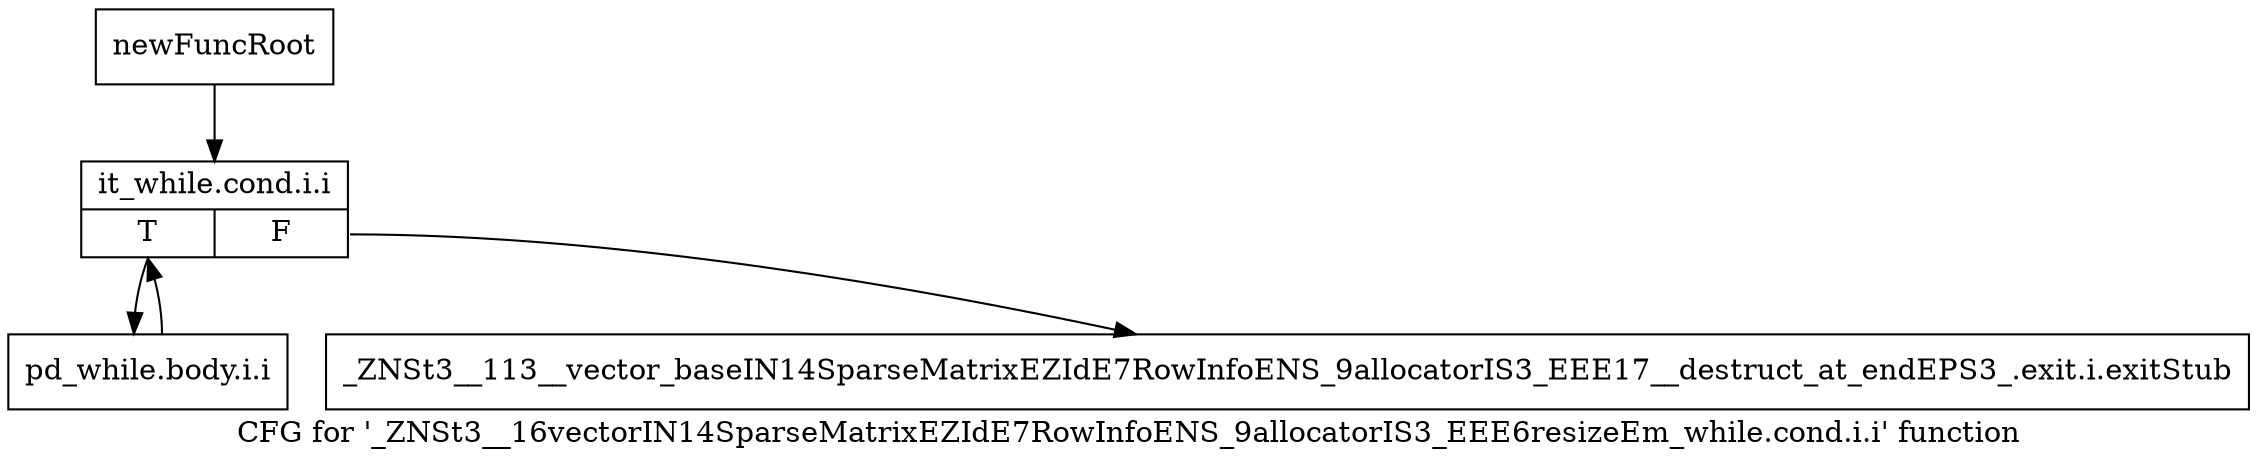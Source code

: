 digraph "CFG for '_ZNSt3__16vectorIN14SparseMatrixEZIdE7RowInfoENS_9allocatorIS3_EEE6resizeEm_while.cond.i.i' function" {
	label="CFG for '_ZNSt3__16vectorIN14SparseMatrixEZIdE7RowInfoENS_9allocatorIS3_EEE6resizeEm_while.cond.i.i' function";

	Node0x9707ad0 [shape=record,label="{newFuncRoot}"];
	Node0x9707ad0 -> Node0x9707b70;
	Node0x9707b20 [shape=record,label="{_ZNSt3__113__vector_baseIN14SparseMatrixEZIdE7RowInfoENS_9allocatorIS3_EEE17__destruct_at_endEPS3_.exit.i.exitStub}"];
	Node0x9707b70 [shape=record,label="{it_while.cond.i.i|{<s0>T|<s1>F}}"];
	Node0x9707b70:s0 -> Node0x9707bc0;
	Node0x9707b70:s1 -> Node0x9707b20;
	Node0x9707bc0 [shape=record,label="{pd_while.body.i.i}"];
	Node0x9707bc0 -> Node0x9707b70;
}
